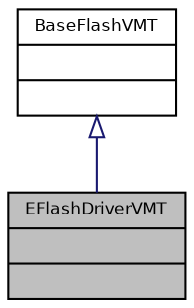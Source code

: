 digraph "EFlashDriverVMT"
{
  bgcolor="transparent";
  edge [fontname="Helvetica",fontsize="8",labelfontname="Helvetica",labelfontsize="8"];
  node [fontname="Helvetica",fontsize="8",shape=record];
  Node2 [label="{EFlashDriverVMT\n||}",height=0.2,width=0.4,color="black", fillcolor="grey75", style="filled", fontcolor="black"];
  Node3 -> Node2 [dir="back",color="midnightblue",fontsize="8",style="solid",arrowtail="onormal",fontname="Helvetica"];
  Node3 [label="{BaseFlashVMT\n||}",height=0.2,width=0.4,color="black",URL="$struct_base_flash_v_m_t.html",tooltip="BaseFlash virtual methods table. "];
}
